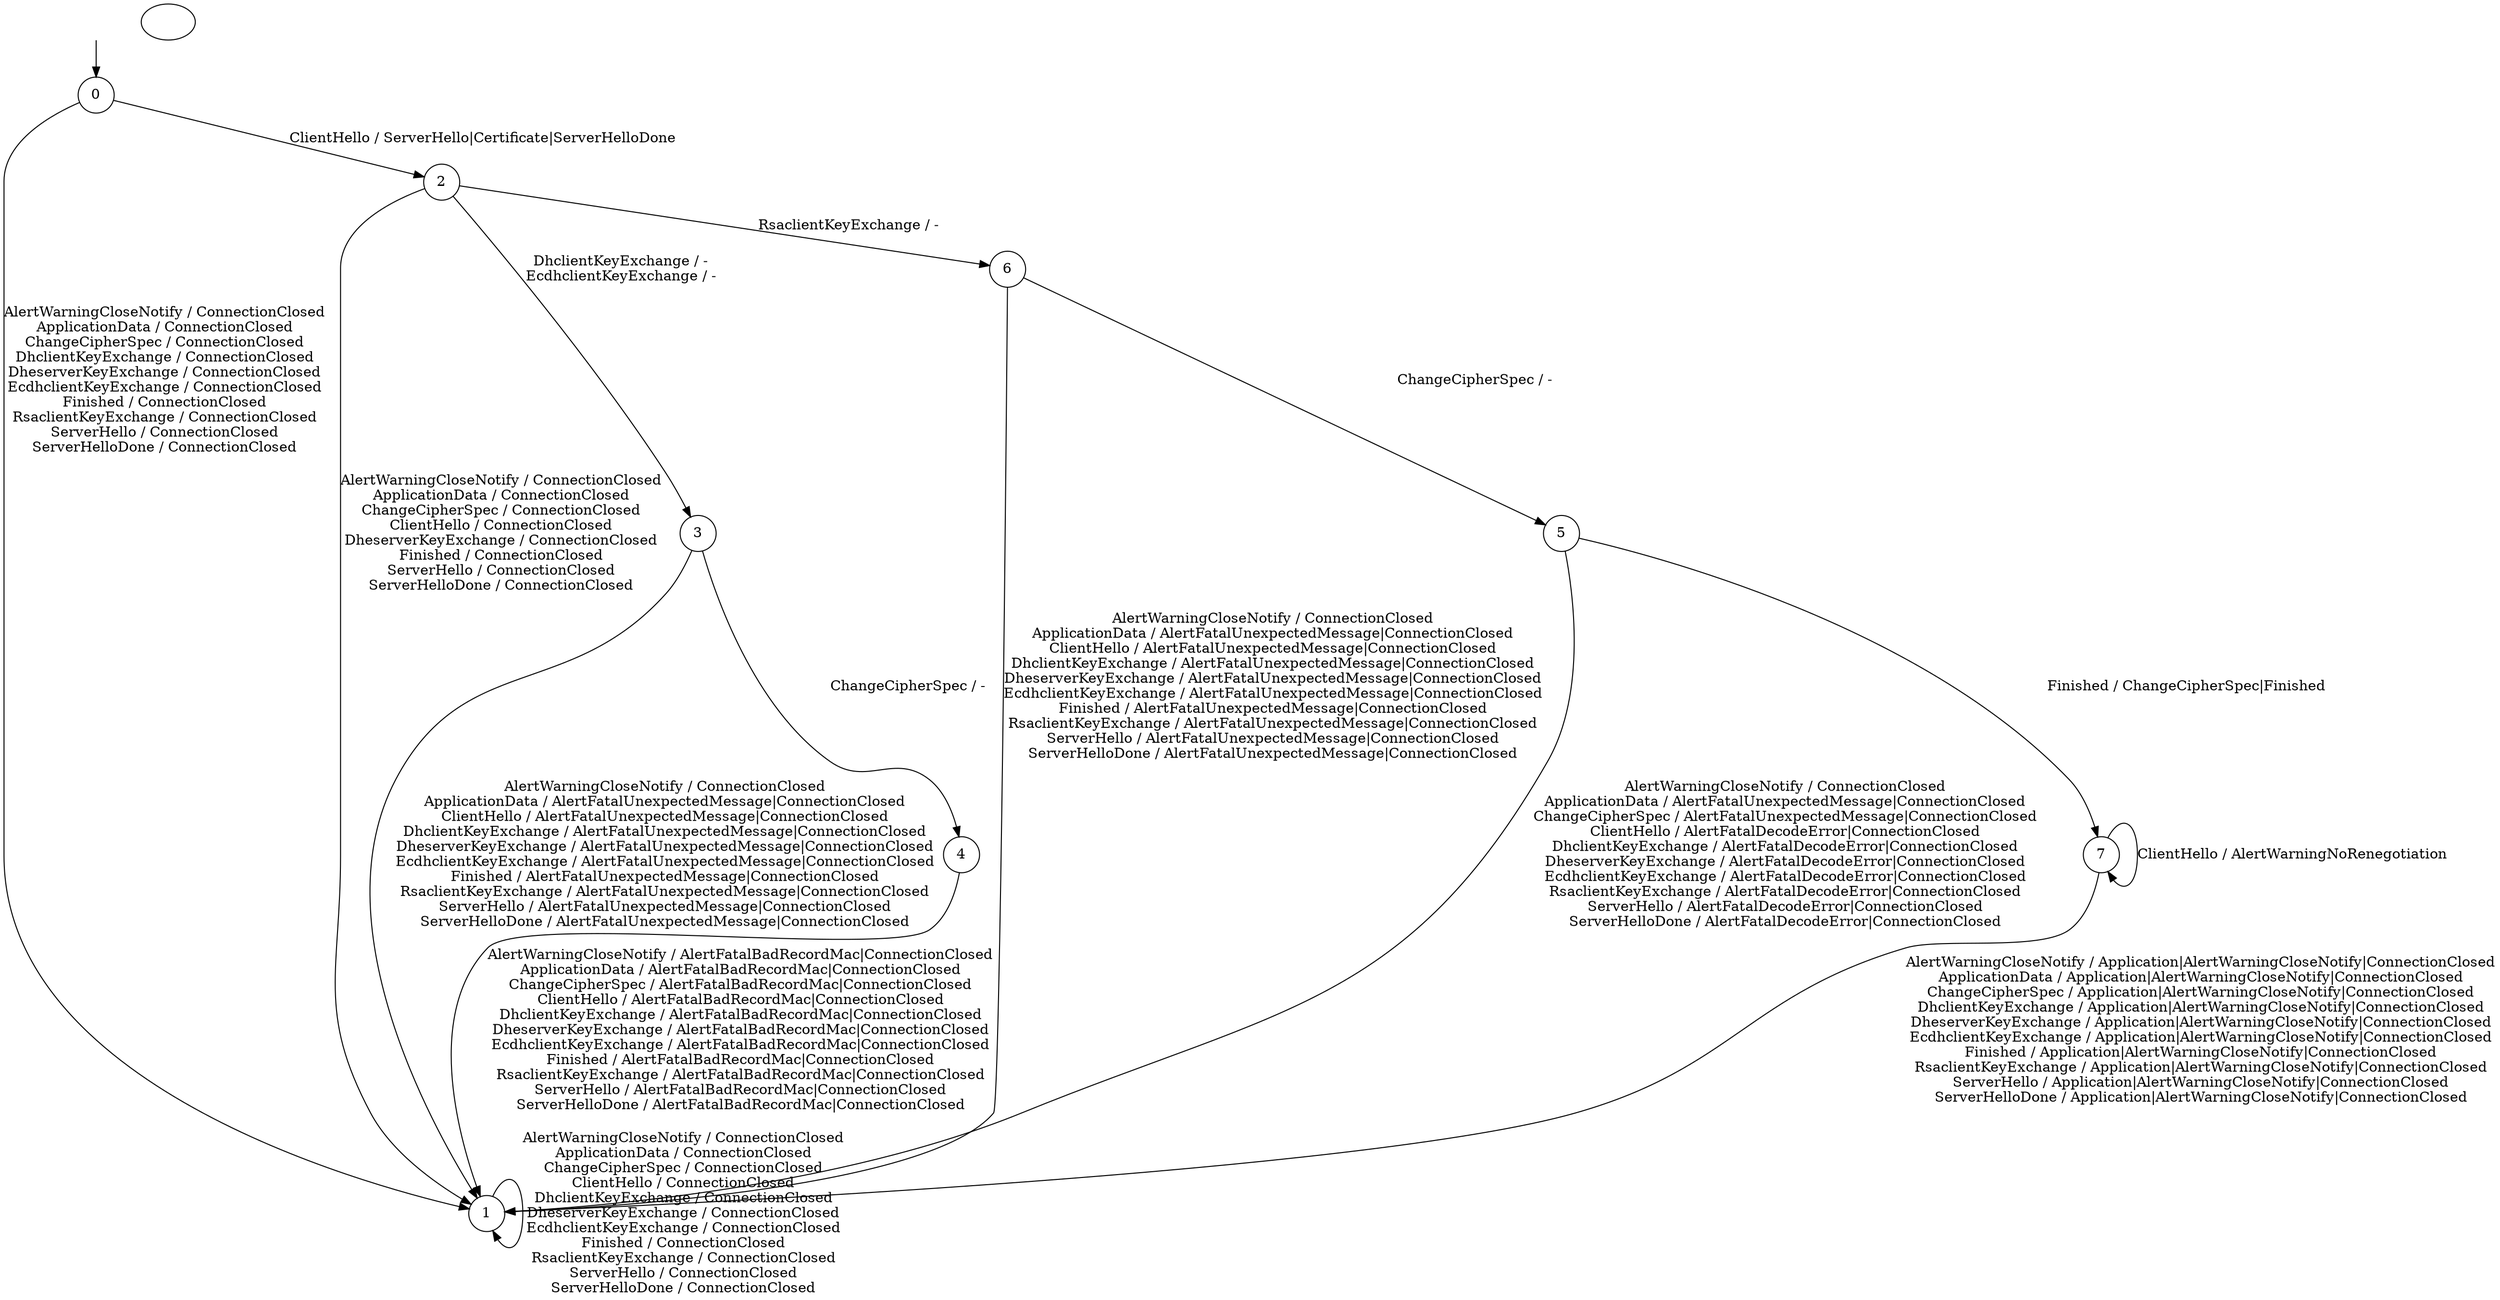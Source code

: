 digraph g {
__start0 [label="", shape="none"];
s0 [label="0", shape="circle"];
s1 [label="1", shape="circle"];
s2 [label="2", shape="circle"];
s3 [label="3", shape="circle"];
s4 [label="4", shape="circle"];
s5 [label="5", shape="circle"];
s6 [label="6", shape="circle"];
s7 [label="7", shape="circle"];
s0 -> s1  [label="AlertWarningCloseNotify / ConnectionClosed
ApplicationData / ConnectionClosed
ChangeCipherSpec / ConnectionClosed
DhclientKeyExchange / ConnectionClosed
DheserverKeyExchange / ConnectionClosed
EcdhclientKeyExchange / ConnectionClosed
Finished / ConnectionClosed
RsaclientKeyExchange / ConnectionClosed
ServerHello / ConnectionClosed
ServerHelloDone / ConnectionClosed"];
s0 -> s2  [label="ClientHello / ServerHello|Certificate|ServerHelloDone"];
s1 -> s1  [label="AlertWarningCloseNotify / ConnectionClosed
ApplicationData / ConnectionClosed
ChangeCipherSpec / ConnectionClosed
ClientHello / ConnectionClosed
DhclientKeyExchange / ConnectionClosed
DheserverKeyExchange / ConnectionClosed
EcdhclientKeyExchange / ConnectionClosed
Finished / ConnectionClosed
RsaclientKeyExchange / ConnectionClosed
ServerHello / ConnectionClosed
ServerHelloDone / ConnectionClosed"];
s2 -> s1  [label="AlertWarningCloseNotify / ConnectionClosed
ApplicationData / ConnectionClosed
ChangeCipherSpec / ConnectionClosed
ClientHello / ConnectionClosed
DheserverKeyExchange / ConnectionClosed
Finished / ConnectionClosed
ServerHello / ConnectionClosed
ServerHelloDone / ConnectionClosed"];
s2 -> s3  [label="DhclientKeyExchange / -
EcdhclientKeyExchange / -"];
s2 -> s6  [label="RsaclientKeyExchange / -"];
s3 -> s1  [label="AlertWarningCloseNotify / ConnectionClosed
ApplicationData / AlertFatalUnexpectedMessage|ConnectionClosed
ClientHello / AlertFatalUnexpectedMessage|ConnectionClosed
DhclientKeyExchange / AlertFatalUnexpectedMessage|ConnectionClosed
DheserverKeyExchange / AlertFatalUnexpectedMessage|ConnectionClosed
EcdhclientKeyExchange / AlertFatalUnexpectedMessage|ConnectionClosed
Finished / AlertFatalUnexpectedMessage|ConnectionClosed
RsaclientKeyExchange / AlertFatalUnexpectedMessage|ConnectionClosed
ServerHello / AlertFatalUnexpectedMessage|ConnectionClosed
ServerHelloDone / AlertFatalUnexpectedMessage|ConnectionClosed"];
s3 -> s4  [label="ChangeCipherSpec / -"];
s4 -> s1  [label="AlertWarningCloseNotify / AlertFatalBadRecordMac|ConnectionClosed
ApplicationData / AlertFatalBadRecordMac|ConnectionClosed
ChangeCipherSpec / AlertFatalBadRecordMac|ConnectionClosed
ClientHello / AlertFatalBadRecordMac|ConnectionClosed
DhclientKeyExchange / AlertFatalBadRecordMac|ConnectionClosed
DheserverKeyExchange / AlertFatalBadRecordMac|ConnectionClosed
EcdhclientKeyExchange / AlertFatalBadRecordMac|ConnectionClosed
Finished / AlertFatalBadRecordMac|ConnectionClosed
RsaclientKeyExchange / AlertFatalBadRecordMac|ConnectionClosed
ServerHello / AlertFatalBadRecordMac|ConnectionClosed
ServerHelloDone / AlertFatalBadRecordMac|ConnectionClosed"];
s5 -> s1  [label="AlertWarningCloseNotify / ConnectionClosed
ApplicationData / AlertFatalUnexpectedMessage|ConnectionClosed
ChangeCipherSpec / AlertFatalUnexpectedMessage|ConnectionClosed
ClientHello / AlertFatalDecodeError|ConnectionClosed
DhclientKeyExchange / AlertFatalDecodeError|ConnectionClosed
DheserverKeyExchange / AlertFatalDecodeError|ConnectionClosed
EcdhclientKeyExchange / AlertFatalDecodeError|ConnectionClosed
RsaclientKeyExchange / AlertFatalDecodeError|ConnectionClosed
ServerHello / AlertFatalDecodeError|ConnectionClosed
ServerHelloDone / AlertFatalDecodeError|ConnectionClosed"];
s5 -> s7  [label="Finished / ChangeCipherSpec|Finished"];
s6 -> s1  [label="AlertWarningCloseNotify / ConnectionClosed
ApplicationData / AlertFatalUnexpectedMessage|ConnectionClosed
ClientHello / AlertFatalUnexpectedMessage|ConnectionClosed
DhclientKeyExchange / AlertFatalUnexpectedMessage|ConnectionClosed
DheserverKeyExchange / AlertFatalUnexpectedMessage|ConnectionClosed
EcdhclientKeyExchange / AlertFatalUnexpectedMessage|ConnectionClosed
Finished / AlertFatalUnexpectedMessage|ConnectionClosed
RsaclientKeyExchange / AlertFatalUnexpectedMessage|ConnectionClosed
ServerHello / AlertFatalUnexpectedMessage|ConnectionClosed
ServerHelloDone / AlertFatalUnexpectedMessage|ConnectionClosed"];
s6 -> s5  [label="ChangeCipherSpec / -"];
s7 -> s1  [label="AlertWarningCloseNotify / Application|AlertWarningCloseNotify|ConnectionClosed
ApplicationData / Application|AlertWarningCloseNotify|ConnectionClosed
ChangeCipherSpec / Application|AlertWarningCloseNotify|ConnectionClosed
DhclientKeyExchange / Application|AlertWarningCloseNotify|ConnectionClosed
DheserverKeyExchange / Application|AlertWarningCloseNotify|ConnectionClosed
EcdhclientKeyExchange / Application|AlertWarningCloseNotify|ConnectionClosed
Finished / Application|AlertWarningCloseNotify|ConnectionClosed
RsaclientKeyExchange / Application|AlertWarningCloseNotify|ConnectionClosed
ServerHello / Application|AlertWarningCloseNotify|ConnectionClosed
ServerHelloDone / Application|AlertWarningCloseNotify|ConnectionClosed"];
s7 -> s7  [label="ClientHello / AlertWarningNoRenegotiation"];
__start0 -> s0;
"\n";
}
